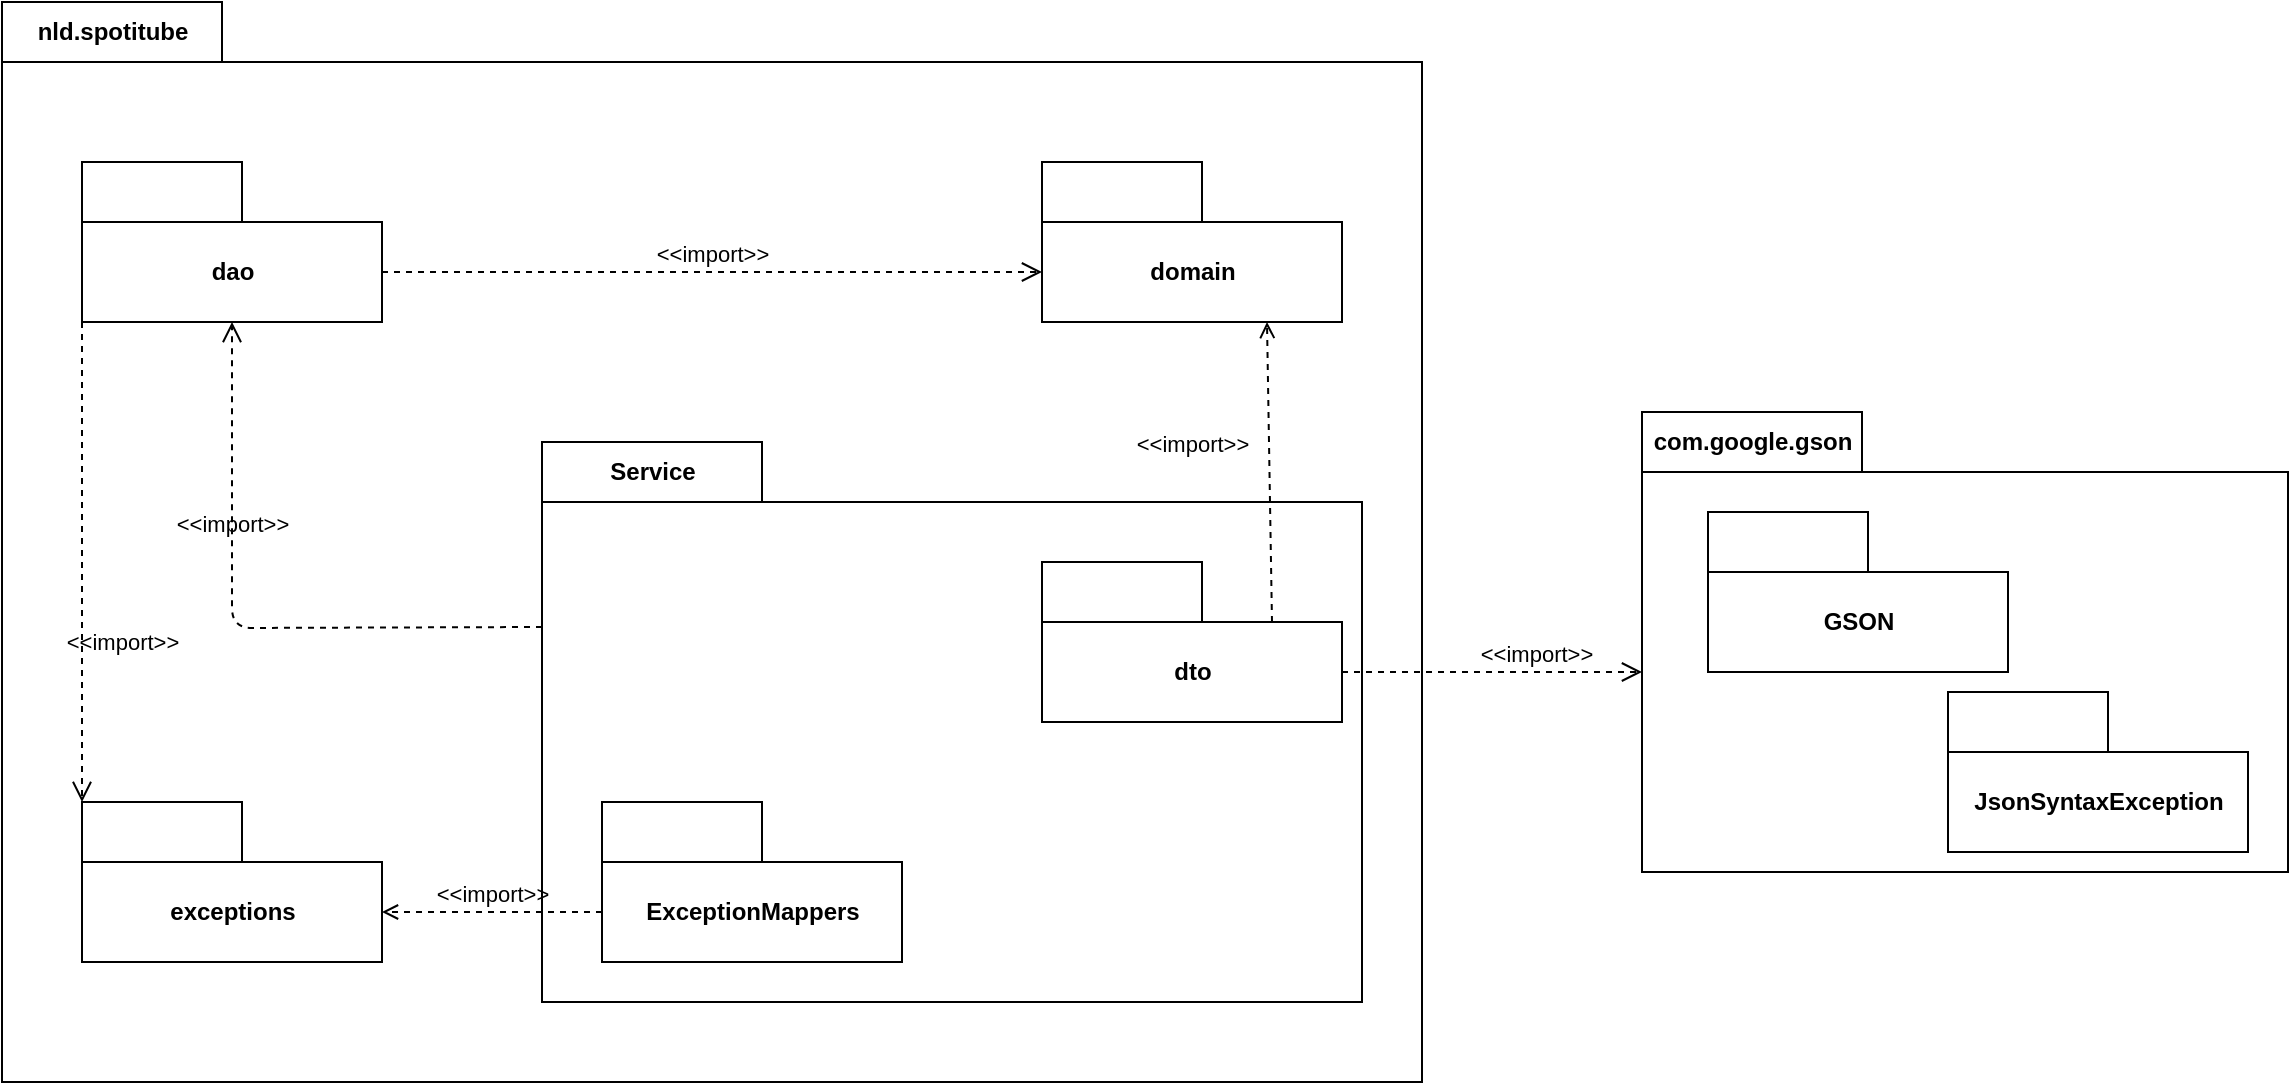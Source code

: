 <mxfile version="14.5.1" type="device"><diagram id="Bm5xtyvZQakyOFKsY987" name="Page-1"><mxGraphModel dx="2556" dy="1112" grid="1" gridSize="10" guides="1" tooltips="1" connect="1" arrows="1" fold="1" page="1" pageScale="1" pageWidth="827" pageHeight="1169" math="0" shadow="0"><root><mxCell id="0"/><mxCell id="1" parent="0"/><mxCell id="o8WdITiuzt6wI7zFveMG-1" value="nld.spotitube" style="shape=folder;fontStyle=1;tabWidth=110;tabHeight=30;tabPosition=left;html=1;boundedLbl=1;labelInHeader=1;container=1;collapsible=0;recursiveResize=0;" parent="1" vertex="1"><mxGeometry x="70" y="20" width="440" height="320" as="geometry"/></mxCell><mxCell id="o8WdITiuzt6wI7zFveMG-3" value="dao" style="shape=folder;fontStyle=1;tabWidth=80;tabHeight=30;tabPosition=left;html=1;boundedLbl=1;" parent="o8WdITiuzt6wI7zFveMG-1" vertex="1"><mxGeometry x="40" y="80" width="150" height="80" as="geometry"/></mxCell><mxCell id="o8WdITiuzt6wI7zFveMG-4" value="domain" style="shape=folder;fontStyle=1;tabWidth=80;tabHeight=30;tabPosition=left;html=1;boundedLbl=1;" parent="o8WdITiuzt6wI7zFveMG-1" vertex="1"><mxGeometry x="259" y="80" width="150" height="80" as="geometry"/></mxCell><mxCell id="o8WdITiuzt6wI7zFveMG-5" value="exceptions" style="shape=folder;fontStyle=1;tabWidth=80;tabHeight=30;tabPosition=left;html=1;boundedLbl=1;" parent="o8WdITiuzt6wI7zFveMG-1" vertex="1"><mxGeometry x="40" y="200" width="150" height="80" as="geometry"/></mxCell><mxCell id="o8WdITiuzt6wI7zFveMG-6" value="nld.spotitube" style="shape=folder;fontStyle=1;tabWidth=110;tabHeight=30;tabPosition=left;html=1;boundedLbl=1;labelInHeader=1;container=1;collapsible=0;recursiveResize=0;" parent="1" vertex="1"><mxGeometry x="70" y="20" width="710" height="540" as="geometry"/></mxCell><mxCell id="o8WdITiuzt6wI7zFveMG-7" value="dao" style="shape=folder;fontStyle=1;tabWidth=80;tabHeight=30;tabPosition=left;html=1;boundedLbl=1;" parent="o8WdITiuzt6wI7zFveMG-6" vertex="1"><mxGeometry x="40" y="80" width="150" height="80" as="geometry"/></mxCell><mxCell id="o8WdITiuzt6wI7zFveMG-8" value="domain" style="shape=folder;fontStyle=1;tabWidth=80;tabHeight=30;tabPosition=left;html=1;boundedLbl=1;" parent="o8WdITiuzt6wI7zFveMG-6" vertex="1"><mxGeometry x="520" y="80" width="150" height="80" as="geometry"/></mxCell><mxCell id="o8WdITiuzt6wI7zFveMG-9" value="exceptions" style="shape=folder;fontStyle=1;tabWidth=80;tabHeight=30;tabPosition=left;html=1;boundedLbl=1;" parent="o8WdITiuzt6wI7zFveMG-6" vertex="1"><mxGeometry x="40" y="400" width="150" height="80" as="geometry"/></mxCell><mxCell id="o8WdITiuzt6wI7zFveMG-22" value="&amp;lt;&amp;lt;import&amp;gt;&amp;gt;" style="endArrow=open;startArrow=none;endFill=0;startFill=0;endSize=8;html=1;verticalAlign=bottom;dashed=1;labelBackgroundColor=none;exitX=0;exitY=0;exitDx=150;exitDy=55;exitPerimeter=0;entryX=0;entryY=0;entryDx=0;entryDy=55;entryPerimeter=0;" parent="o8WdITiuzt6wI7zFveMG-6" source="o8WdITiuzt6wI7zFveMG-7" target="o8WdITiuzt6wI7zFveMG-8" edge="1"><mxGeometry width="160" relative="1" as="geometry"><mxPoint x="260" y="270" as="sourcePoint"/><mxPoint x="420" y="270" as="targetPoint"/></mxGeometry></mxCell><mxCell id="o8WdITiuzt6wI7zFveMG-23" value="&amp;lt;&amp;lt;import&amp;gt;&amp;gt;" style="endArrow=open;startArrow=none;endFill=0;startFill=0;endSize=8;html=1;verticalAlign=bottom;dashed=1;labelBackgroundColor=none;exitX=0;exitY=0;exitDx=0;exitDy=80;exitPerimeter=0;entryX=0;entryY=0;entryDx=0;entryDy=0;entryPerimeter=0;" parent="o8WdITiuzt6wI7zFveMG-6" source="o8WdITiuzt6wI7zFveMG-7" target="o8WdITiuzt6wI7zFveMG-9" edge="1"><mxGeometry x="0.417" y="20" width="160" relative="1" as="geometry"><mxPoint x="260" y="270" as="sourcePoint"/><mxPoint x="420" y="270" as="targetPoint"/><mxPoint y="-1" as="offset"/></mxGeometry></mxCell><mxCell id="o8WdITiuzt6wI7zFveMG-11" value="Service" style="shape=folder;fontStyle=1;tabWidth=110;tabHeight=30;tabPosition=left;html=1;boundedLbl=1;labelInHeader=1;container=1;collapsible=0;recursiveResize=0;" parent="1" vertex="1"><mxGeometry x="340" y="240" width="410" height="280" as="geometry"/></mxCell><mxCell id="o8WdITiuzt6wI7zFveMG-13" value="dto" style="shape=folder;fontStyle=1;tabWidth=80;tabHeight=30;tabPosition=left;html=1;boundedLbl=1;" parent="o8WdITiuzt6wI7zFveMG-11" vertex="1"><mxGeometry x="250" y="60" width="150" height="80" as="geometry"/></mxCell><mxCell id="o8WdITiuzt6wI7zFveMG-14" value="ExceptionMappers" style="shape=folder;fontStyle=1;tabWidth=80;tabHeight=30;tabPosition=left;html=1;boundedLbl=1;" parent="o8WdITiuzt6wI7zFveMG-11" vertex="1"><mxGeometry x="30" y="180" width="150" height="80" as="geometry"/></mxCell><mxCell id="o8WdITiuzt6wI7zFveMG-24" value="&amp;lt;&amp;lt;import&amp;gt;&amp;gt;" style="endArrow=open;html=1;rounded=0;align=center;verticalAlign=bottom;dashed=1;endFill=0;labelBackgroundColor=none;exitX=0;exitY=0;exitDx=115;exitDy=30;exitPerimeter=0;entryX=0.75;entryY=1;entryDx=0;entryDy=0;entryPerimeter=0;" parent="1" source="o8WdITiuzt6wI7zFveMG-13" target="o8WdITiuzt6wI7zFveMG-8" edge="1"><mxGeometry x="0.075" y="39" relative="1" as="geometry"><mxPoint x="330" y="290" as="sourcePoint"/><mxPoint x="490" y="290" as="targetPoint"/><mxPoint as="offset"/></mxGeometry></mxCell><mxCell id="o8WdITiuzt6wI7zFveMG-26" value="&amp;lt;&amp;lt;import&amp;gt;&amp;gt;" style="endArrow=open;startArrow=none;endFill=0;startFill=0;endSize=8;html=1;verticalAlign=bottom;dashed=1;labelBackgroundColor=none;entryX=0.5;entryY=1;entryDx=0;entryDy=0;entryPerimeter=0;exitX=0;exitY=0;exitDx=0;exitDy=92.5;exitPerimeter=0;" parent="1" source="o8WdITiuzt6wI7zFveMG-11" target="o8WdITiuzt6wI7zFveMG-7" edge="1"><mxGeometry x="0.286" width="160" relative="1" as="geometry"><mxPoint x="340" y="355" as="sourcePoint"/><mxPoint x="490" y="290" as="targetPoint"/><Array as="points"><mxPoint x="185" y="333"/></Array><mxPoint as="offset"/></mxGeometry></mxCell><mxCell id="o8WdITiuzt6wI7zFveMG-27" value="&amp;lt;&amp;lt;import&amp;gt;&amp;gt;" style="endArrow=open;html=1;rounded=0;align=center;verticalAlign=bottom;dashed=1;endFill=0;labelBackgroundColor=none;exitX=0;exitY=0;exitDx=0;exitDy=55;exitPerimeter=0;entryX=0;entryY=0;entryDx=150;entryDy=55;entryPerimeter=0;" parent="1" source="o8WdITiuzt6wI7zFveMG-14" target="o8WdITiuzt6wI7zFveMG-9" edge="1"><mxGeometry relative="1" as="geometry"><mxPoint x="330" y="300" as="sourcePoint"/><mxPoint x="490" y="300" as="targetPoint"/></mxGeometry></mxCell><mxCell id="3fJktFwWIOG-GAYQHKKi-2" value="com.google.gson" style="shape=folder;fontStyle=1;tabWidth=110;tabHeight=30;tabPosition=left;html=1;boundedLbl=1;labelInHeader=1;container=1;collapsible=0;recursiveResize=0;" vertex="1" parent="1"><mxGeometry x="890" y="225" width="323" height="230" as="geometry"/></mxCell><mxCell id="3fJktFwWIOG-GAYQHKKi-9" value="GSON" style="shape=folder;fontStyle=1;tabWidth=80;tabHeight=30;tabPosition=left;html=1;boundedLbl=1;" vertex="1" parent="3fJktFwWIOG-GAYQHKKi-2"><mxGeometry x="33" y="50" width="150" height="80" as="geometry"/></mxCell><mxCell id="3fJktFwWIOG-GAYQHKKi-11" value="JsonSyntaxException" style="shape=folder;fontStyle=1;tabWidth=80;tabHeight=30;tabPosition=left;html=1;boundedLbl=1;" vertex="1" parent="3fJktFwWIOG-GAYQHKKi-2"><mxGeometry x="153" y="140" width="150" height="80" as="geometry"/></mxCell><mxCell id="3fJktFwWIOG-GAYQHKKi-12" value="&amp;lt;&amp;lt;import&amp;gt;&amp;gt;" style="endArrow=open;startArrow=none;endFill=0;startFill=0;endSize=8;html=1;verticalAlign=bottom;dashed=1;labelBackgroundColor=none;entryX=0;entryY=0;entryDx=0;entryDy=130;entryPerimeter=0;exitX=0;exitY=0;exitDx=150;exitDy=55;exitPerimeter=0;" edge="1" parent="1" source="o8WdITiuzt6wI7zFveMG-13" target="3fJktFwWIOG-GAYQHKKi-2"><mxGeometry x="0.286" width="160" relative="1" as="geometry"><mxPoint x="350" y="342.5" as="sourcePoint"/><mxPoint x="195.0" y="190" as="targetPoint"/><Array as="points"/><mxPoint as="offset"/></mxGeometry></mxCell></root></mxGraphModel></diagram></mxfile>